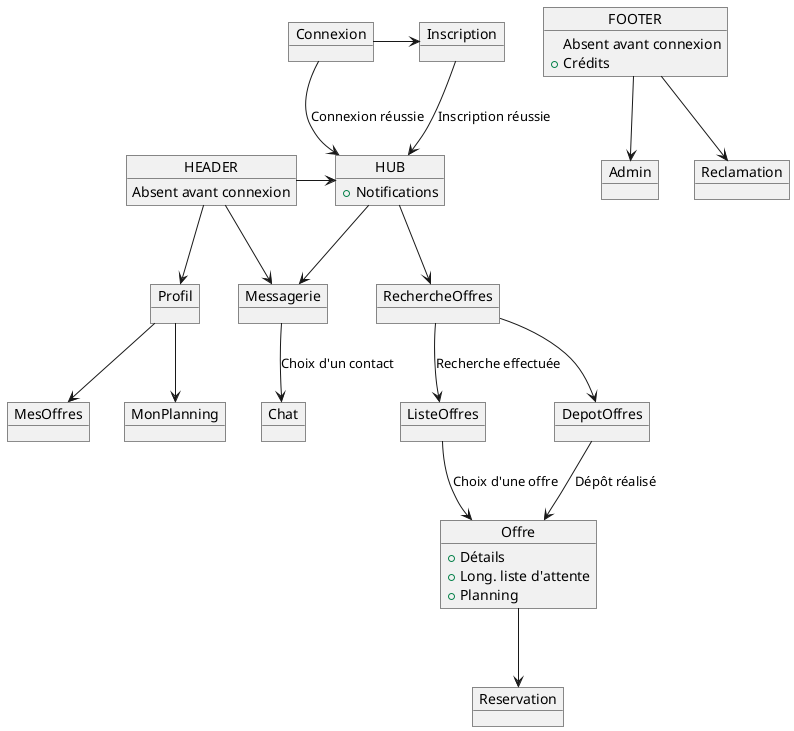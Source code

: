 @startuml "Pages"
object Connexion
object Inscription
object HUB
object Messagerie
object Chat 
object RechercheOffres
object DepotOffres
object ListeOffres
object Offre
object Reservation
object HEADER
object FOOTER
object Profil
object MesOffres
object MonPlanning
object Admin
object Reclamation

Connexion -> Inscription : ""
Connexion -> HUB : "Connexion réussie"
Inscription -down-> HUB : "Inscription réussie"
HUB -down-> Messagerie : ""
HUB -down-> RechercheOffres : ""
HEADER -> HUB : ""
HEADER -> Messagerie : ""
HEADER -down-> Profil : ""
Profil -down-> MesOffres : ""
Profil -down-> MonPlanning : ""
RechercheOffres -down-> DepotOffres : ""
RechercheOffres -down-> ListeOffres : "Recherche effectuée"
ListeOffres -down-> Offre : "Choix d'une offre"
Offre -down-> Reservation : ""
DepotOffres -down-> Offre : "Dépôt réalisé"
Messagerie -down-> Chat : "Choix d'un contact"
FOOTER -down-> Reclamation : ""
FOOTER -down-> Admin : ""

HEADER : Absent avant connexion
FOOTER : Absent avant connexion
HUB : + Notifications
FOOTER : + Crédits
Offre : + Détails
Offre : + Long. liste d'attente
Offre : + Planning
@enduml